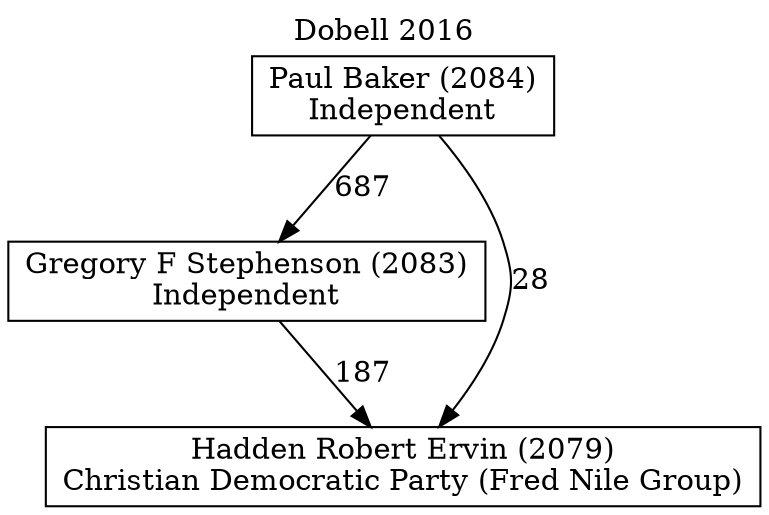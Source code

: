 // House preference flow
digraph "Hadden Robert Ervin (2079)_Dobell_2016" {
	graph [label="Dobell 2016" labelloc=t mclimit=10]
	node [shape=box]
	"Paul Baker (2084)" [label="Paul Baker (2084)
Independent"]
	"Gregory F Stephenson (2083)" [label="Gregory F Stephenson (2083)
Independent"]
	"Hadden Robert Ervin (2079)" [label="Hadden Robert Ervin (2079)
Christian Democratic Party (Fred Nile Group)"]
	"Paul Baker (2084)" -> "Gregory F Stephenson (2083)" [label=687]
	"Paul Baker (2084)" -> "Hadden Robert Ervin (2079)" [label=28]
	"Gregory F Stephenson (2083)" -> "Hadden Robert Ervin (2079)" [label=187]
}
